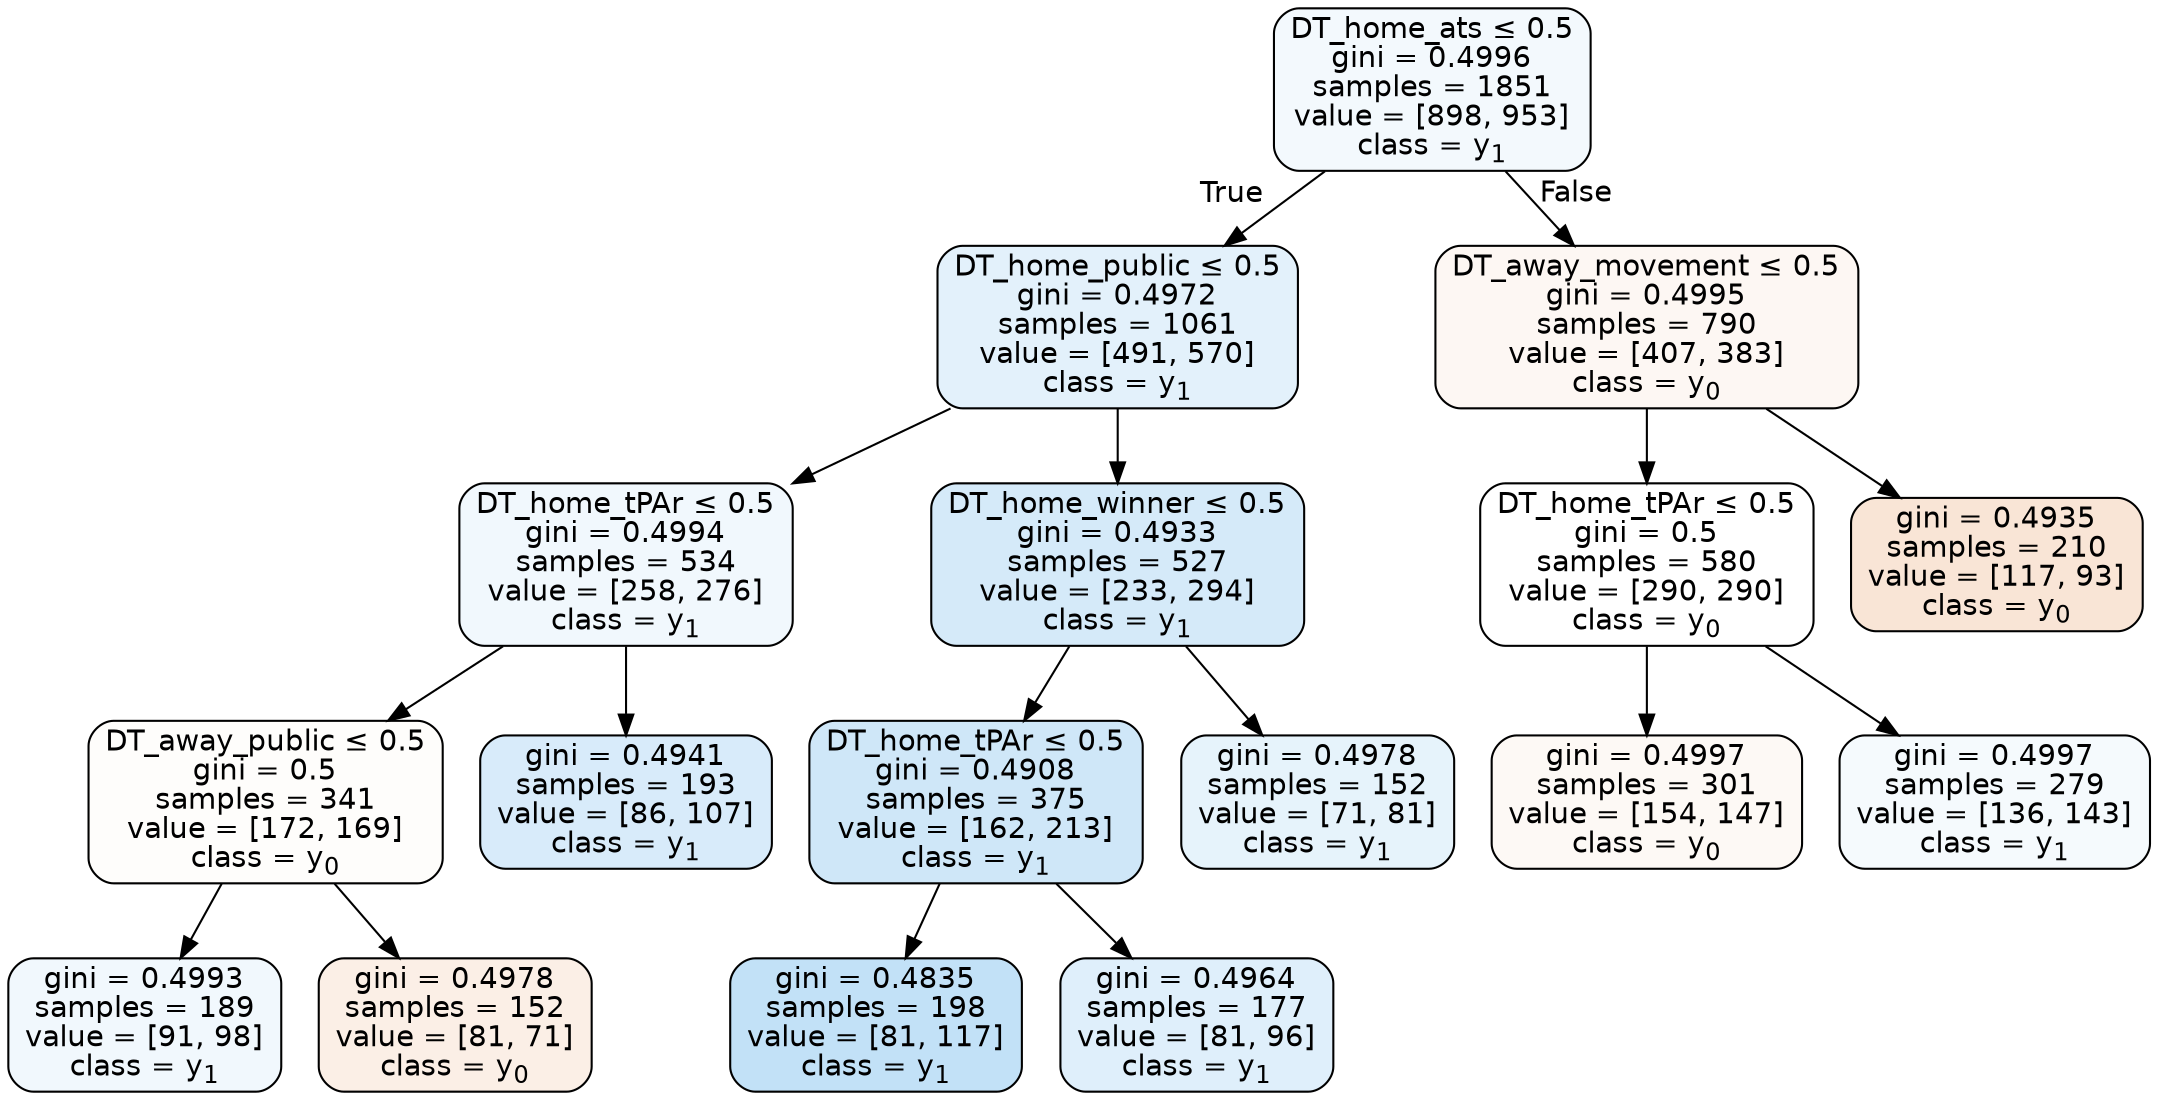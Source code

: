 digraph Tree {
node [shape=box, style="filled, rounded", color="black", fontname=helvetica] ;
edge [fontname=helvetica] ;
0 [label=<DT_home_ats &le; 0.5<br/>gini = 0.4996<br/>samples = 1851<br/>value = [898, 953]<br/>class = y<SUB>1</SUB>>, fillcolor="#399de50f"] ;
1 [label=<DT_home_public &le; 0.5<br/>gini = 0.4972<br/>samples = 1061<br/>value = [491, 570]<br/>class = y<SUB>1</SUB>>, fillcolor="#399de523"] ;
0 -> 1 [labeldistance=2.5, labelangle=45, headlabel="True"] ;
2 [label=<DT_home_tPAr &le; 0.5<br/>gini = 0.4994<br/>samples = 534<br/>value = [258, 276]<br/>class = y<SUB>1</SUB>>, fillcolor="#399de511"] ;
1 -> 2 ;
3 [label=<DT_away_public &le; 0.5<br/>gini = 0.5<br/>samples = 341<br/>value = [172, 169]<br/>class = y<SUB>0</SUB>>, fillcolor="#e5813904"] ;
2 -> 3 ;
4 [label=<gini = 0.4993<br/>samples = 189<br/>value = [91, 98]<br/>class = y<SUB>1</SUB>>, fillcolor="#399de512"] ;
3 -> 4 ;
5 [label=<gini = 0.4978<br/>samples = 152<br/>value = [81, 71]<br/>class = y<SUB>0</SUB>>, fillcolor="#e581391f"] ;
3 -> 5 ;
6 [label=<gini = 0.4941<br/>samples = 193<br/>value = [86, 107]<br/>class = y<SUB>1</SUB>>, fillcolor="#399de532"] ;
2 -> 6 ;
7 [label=<DT_home_winner &le; 0.5<br/>gini = 0.4933<br/>samples = 527<br/>value = [233, 294]<br/>class = y<SUB>1</SUB>>, fillcolor="#399de535"] ;
1 -> 7 ;
8 [label=<DT_home_tPAr &le; 0.5<br/>gini = 0.4908<br/>samples = 375<br/>value = [162, 213]<br/>class = y<SUB>1</SUB>>, fillcolor="#399de53d"] ;
7 -> 8 ;
9 [label=<gini = 0.4835<br/>samples = 198<br/>value = [81, 117]<br/>class = y<SUB>1</SUB>>, fillcolor="#399de54e"] ;
8 -> 9 ;
10 [label=<gini = 0.4964<br/>samples = 177<br/>value = [81, 96]<br/>class = y<SUB>1</SUB>>, fillcolor="#399de528"] ;
8 -> 10 ;
11 [label=<gini = 0.4978<br/>samples = 152<br/>value = [71, 81]<br/>class = y<SUB>1</SUB>>, fillcolor="#399de51f"] ;
7 -> 11 ;
12 [label=<DT_away_movement &le; 0.5<br/>gini = 0.4995<br/>samples = 790<br/>value = [407, 383]<br/>class = y<SUB>0</SUB>>, fillcolor="#e581390f"] ;
0 -> 12 [labeldistance=2.5, labelangle=-45, headlabel="False"] ;
13 [label=<DT_home_tPAr &le; 0.5<br/>gini = 0.5<br/>samples = 580<br/>value = [290, 290]<br/>class = y<SUB>0</SUB>>, fillcolor="#e5813900"] ;
12 -> 13 ;
14 [label=<gini = 0.4997<br/>samples = 301<br/>value = [154, 147]<br/>class = y<SUB>0</SUB>>, fillcolor="#e581390c"] ;
13 -> 14 ;
15 [label=<gini = 0.4997<br/>samples = 279<br/>value = [136, 143]<br/>class = y<SUB>1</SUB>>, fillcolor="#399de50c"] ;
13 -> 15 ;
16 [label=<gini = 0.4935<br/>samples = 210<br/>value = [117, 93]<br/>class = y<SUB>0</SUB>>, fillcolor="#e5813934"] ;
12 -> 16 ;
}